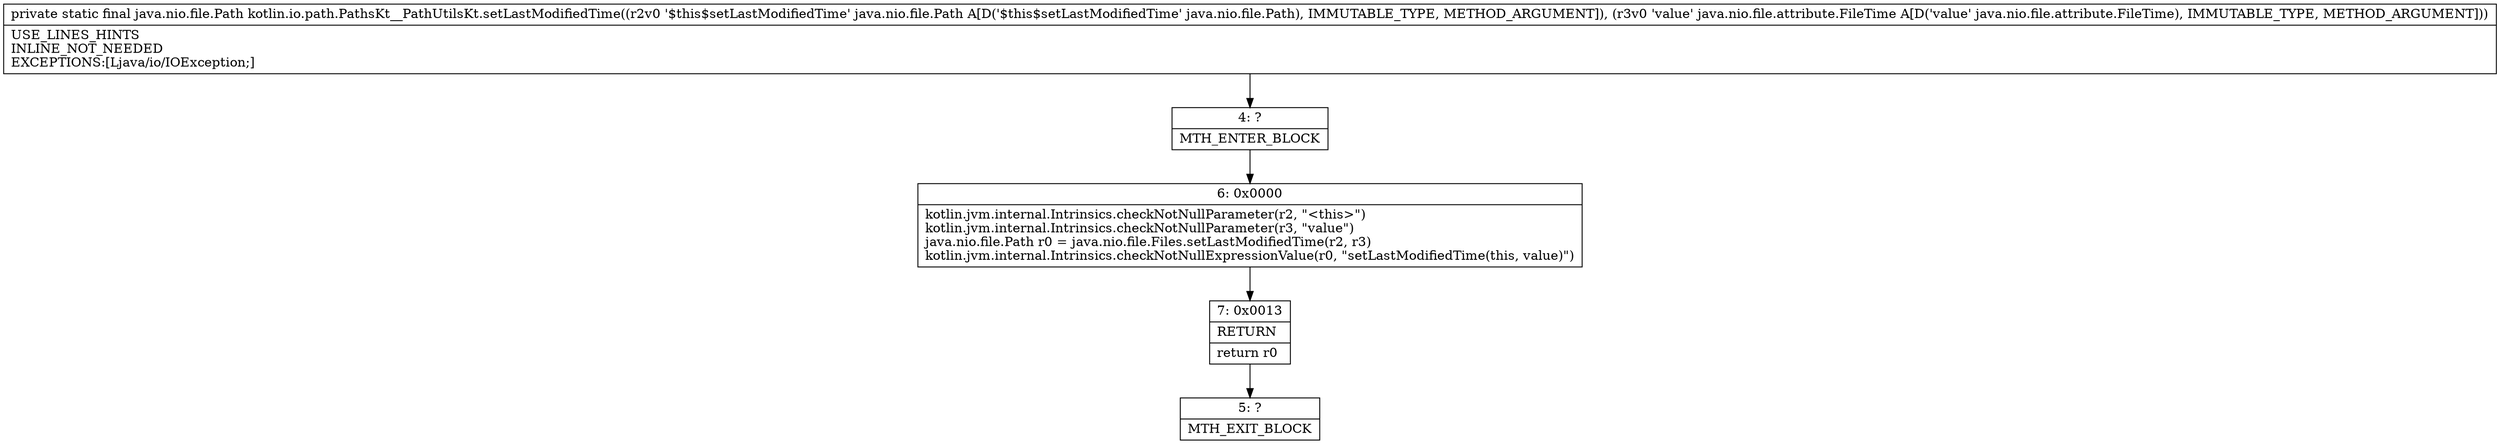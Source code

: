 digraph "CFG forkotlin.io.path.PathsKt__PathUtilsKt.setLastModifiedTime(Ljava\/nio\/file\/Path;Ljava\/nio\/file\/attribute\/FileTime;)Ljava\/nio\/file\/Path;" {
Node_4 [shape=record,label="{4\:\ ?|MTH_ENTER_BLOCK\l}"];
Node_6 [shape=record,label="{6\:\ 0x0000|kotlin.jvm.internal.Intrinsics.checkNotNullParameter(r2, \"\<this\>\")\lkotlin.jvm.internal.Intrinsics.checkNotNullParameter(r3, \"value\")\ljava.nio.file.Path r0 = java.nio.file.Files.setLastModifiedTime(r2, r3)\lkotlin.jvm.internal.Intrinsics.checkNotNullExpressionValue(r0, \"setLastModifiedTime(this, value)\")\l}"];
Node_7 [shape=record,label="{7\:\ 0x0013|RETURN\l|return r0\l}"];
Node_5 [shape=record,label="{5\:\ ?|MTH_EXIT_BLOCK\l}"];
MethodNode[shape=record,label="{private static final java.nio.file.Path kotlin.io.path.PathsKt__PathUtilsKt.setLastModifiedTime((r2v0 '$this$setLastModifiedTime' java.nio.file.Path A[D('$this$setLastModifiedTime' java.nio.file.Path), IMMUTABLE_TYPE, METHOD_ARGUMENT]), (r3v0 'value' java.nio.file.attribute.FileTime A[D('value' java.nio.file.attribute.FileTime), IMMUTABLE_TYPE, METHOD_ARGUMENT]))  | USE_LINES_HINTS\lINLINE_NOT_NEEDED\lEXCEPTIONS:[Ljava\/io\/IOException;]\l}"];
MethodNode -> Node_4;Node_4 -> Node_6;
Node_6 -> Node_7;
Node_7 -> Node_5;
}

